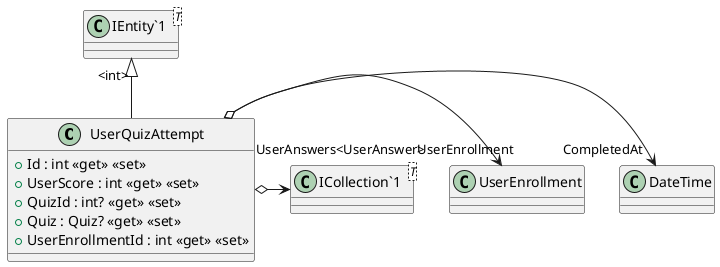 @startuml
class UserQuizAttempt {
    + Id : int <<get>> <<set>>
    + UserScore : int <<get>> <<set>>
    + QuizId : int? <<get>> <<set>>
    + Quiz : Quiz? <<get>> <<set>>
    + UserEnrollmentId : int <<get>> <<set>>
}
class "IEntity`1"<T> {
}
class "ICollection`1"<T> {
}
"IEntity`1" "<int>" <|-- UserQuizAttempt
UserQuizAttempt o-> "CompletedAt" DateTime
UserQuizAttempt o-> "UserEnrollment" UserEnrollment
UserQuizAttempt o-> "UserAnswers<UserAnswer>" "ICollection`1"
@enduml
